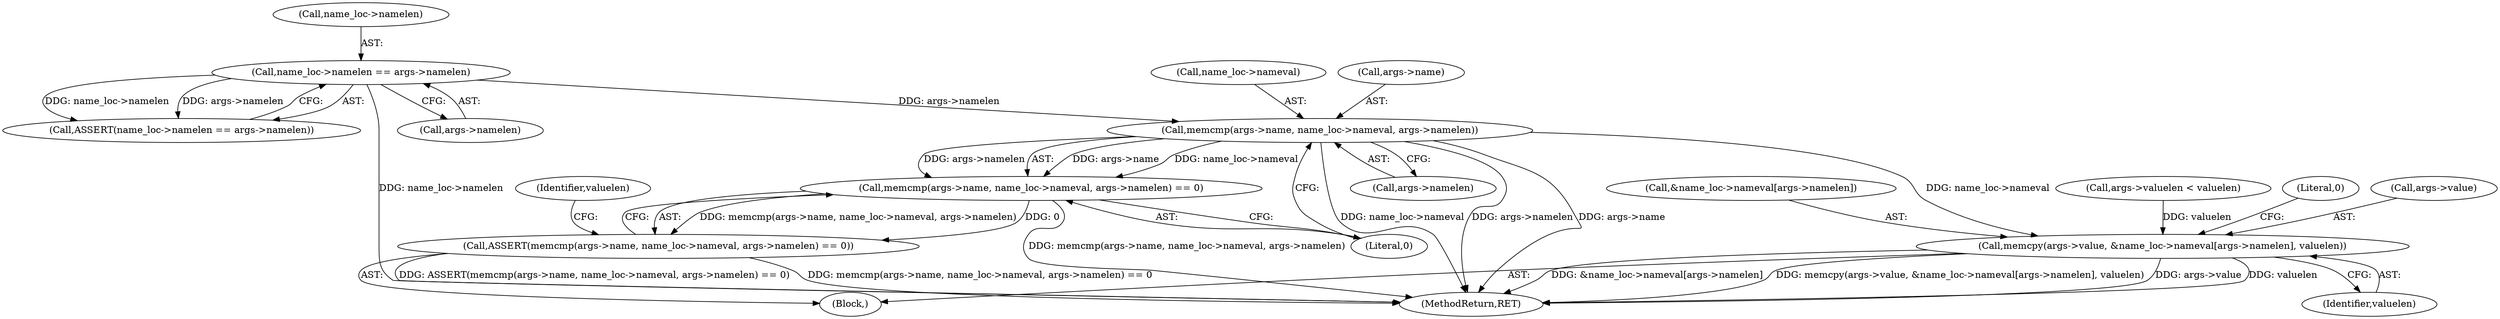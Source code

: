digraph "0_linux_8275cdd0e7ac550dcce2b3ef6d2fb3b808c1ae59_5@API" {
"1000173" [label="(Call,memcmp(args->name, name_loc->nameval, args->namelen))"];
"1000164" [label="(Call,name_loc->namelen == args->namelen)"];
"1000172" [label="(Call,memcmp(args->name, name_loc->nameval, args->namelen) == 0)"];
"1000171" [label="(Call,ASSERT(memcmp(args->name, name_loc->nameval, args->namelen) == 0))"];
"1000224" [label="(Call,memcpy(args->value, &name_loc->nameval[args->namelen], valuelen))"];
"1000163" [label="(Call,ASSERT(name_loc->namelen == args->namelen))"];
"1000224" [label="(Call,memcpy(args->value, &name_loc->nameval[args->namelen], valuelen))"];
"1000173" [label="(Call,memcmp(args->name, name_loc->nameval, args->namelen))"];
"1000228" [label="(Call,&name_loc->nameval[args->namelen])"];
"1000205" [label="(Call,args->valuelen < valuelen)"];
"1000236" [label="(Identifier,valuelen)"];
"1000155" [label="(Block,)"];
"1000177" [label="(Call,name_loc->nameval)"];
"1000328" [label="(MethodReturn,RET)"];
"1000225" [label="(Call,args->value)"];
"1000164" [label="(Call,name_loc->namelen == args->namelen)"];
"1000174" [label="(Call,args->name)"];
"1000172" [label="(Call,memcmp(args->name, name_loc->nameval, args->namelen) == 0)"];
"1000327" [label="(Literal,0)"];
"1000168" [label="(Call,args->namelen)"];
"1000185" [label="(Identifier,valuelen)"];
"1000171" [label="(Call,ASSERT(memcmp(args->name, name_loc->nameval, args->namelen) == 0))"];
"1000183" [label="(Literal,0)"];
"1000165" [label="(Call,name_loc->namelen)"];
"1000180" [label="(Call,args->namelen)"];
"1000173" -> "1000172"  [label="AST: "];
"1000173" -> "1000180"  [label="CFG: "];
"1000174" -> "1000173"  [label="AST: "];
"1000177" -> "1000173"  [label="AST: "];
"1000180" -> "1000173"  [label="AST: "];
"1000183" -> "1000173"  [label="CFG: "];
"1000173" -> "1000328"  [label="DDG: args->namelen"];
"1000173" -> "1000328"  [label="DDG: name_loc->nameval"];
"1000173" -> "1000328"  [label="DDG: args->name"];
"1000173" -> "1000172"  [label="DDG: args->name"];
"1000173" -> "1000172"  [label="DDG: name_loc->nameval"];
"1000173" -> "1000172"  [label="DDG: args->namelen"];
"1000164" -> "1000173"  [label="DDG: args->namelen"];
"1000173" -> "1000224"  [label="DDG: name_loc->nameval"];
"1000164" -> "1000163"  [label="AST: "];
"1000164" -> "1000168"  [label="CFG: "];
"1000165" -> "1000164"  [label="AST: "];
"1000168" -> "1000164"  [label="AST: "];
"1000163" -> "1000164"  [label="CFG: "];
"1000164" -> "1000328"  [label="DDG: name_loc->namelen"];
"1000164" -> "1000163"  [label="DDG: name_loc->namelen"];
"1000164" -> "1000163"  [label="DDG: args->namelen"];
"1000172" -> "1000171"  [label="AST: "];
"1000172" -> "1000183"  [label="CFG: "];
"1000183" -> "1000172"  [label="AST: "];
"1000171" -> "1000172"  [label="CFG: "];
"1000172" -> "1000328"  [label="DDG: memcmp(args->name, name_loc->nameval, args->namelen)"];
"1000172" -> "1000171"  [label="DDG: memcmp(args->name, name_loc->nameval, args->namelen)"];
"1000172" -> "1000171"  [label="DDG: 0"];
"1000171" -> "1000155"  [label="AST: "];
"1000185" -> "1000171"  [label="CFG: "];
"1000171" -> "1000328"  [label="DDG: memcmp(args->name, name_loc->nameval, args->namelen) == 0"];
"1000171" -> "1000328"  [label="DDG: ASSERT(memcmp(args->name, name_loc->nameval, args->namelen) == 0)"];
"1000224" -> "1000155"  [label="AST: "];
"1000224" -> "1000236"  [label="CFG: "];
"1000225" -> "1000224"  [label="AST: "];
"1000228" -> "1000224"  [label="AST: "];
"1000236" -> "1000224"  [label="AST: "];
"1000327" -> "1000224"  [label="CFG: "];
"1000224" -> "1000328"  [label="DDG: args->value"];
"1000224" -> "1000328"  [label="DDG: valuelen"];
"1000224" -> "1000328"  [label="DDG: &name_loc->nameval[args->namelen]"];
"1000224" -> "1000328"  [label="DDG: memcpy(args->value, &name_loc->nameval[args->namelen], valuelen)"];
"1000205" -> "1000224"  [label="DDG: valuelen"];
}
